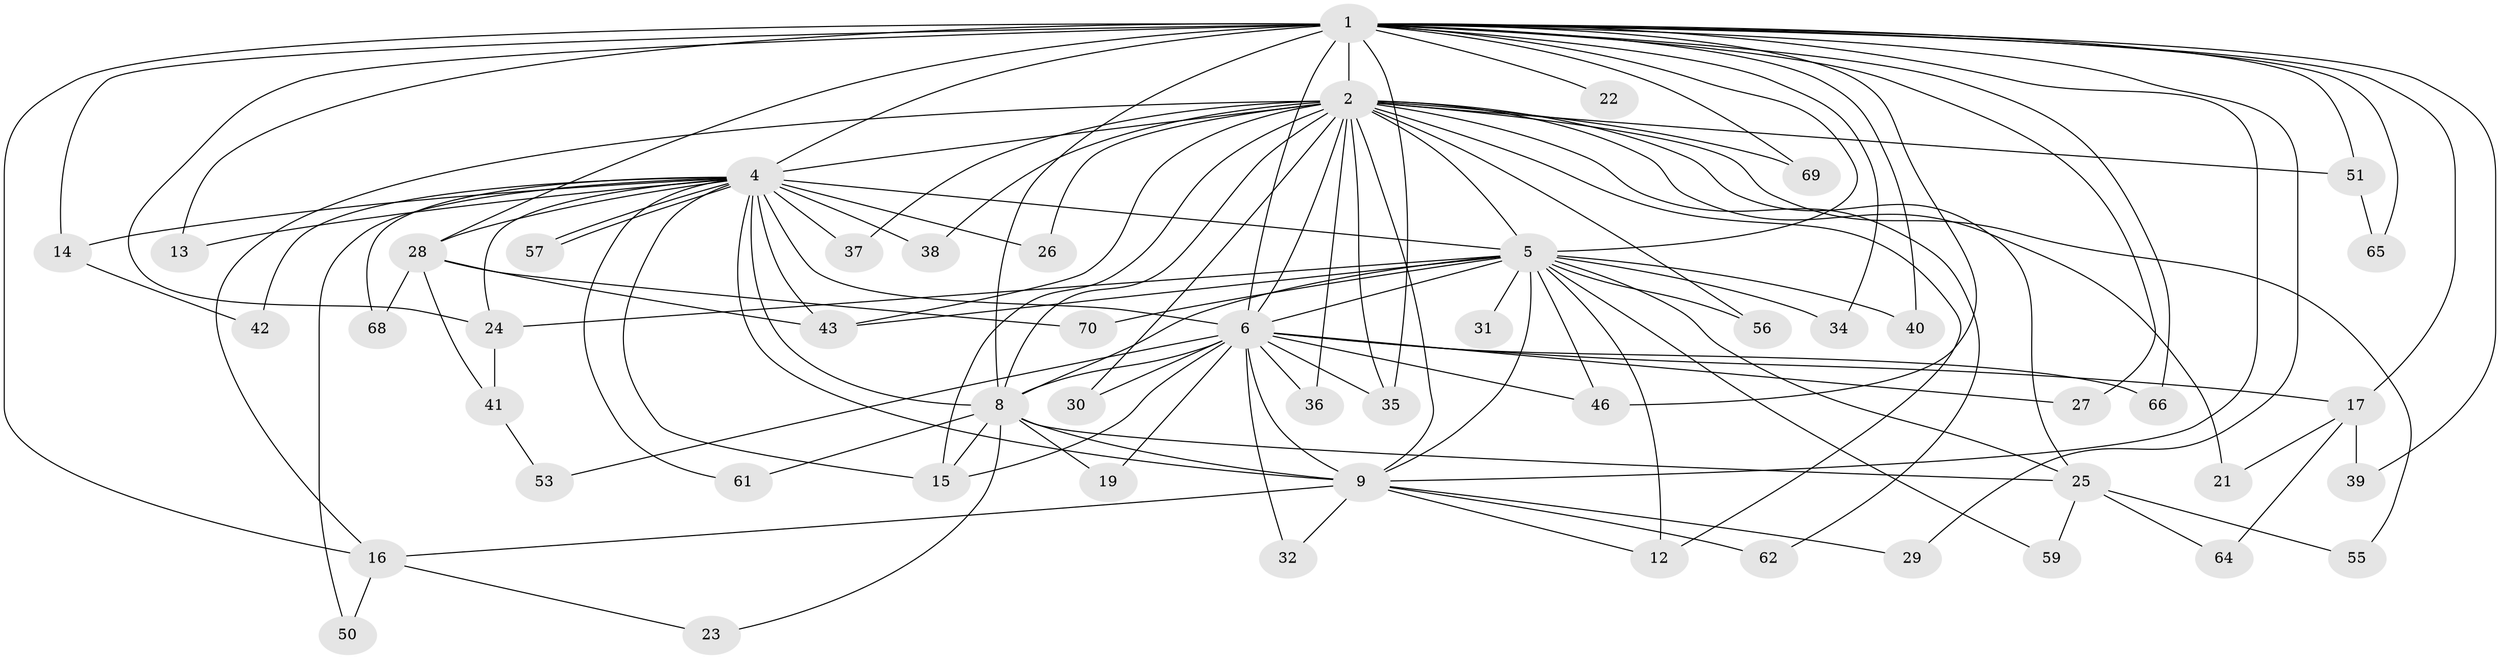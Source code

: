 // Generated by graph-tools (version 1.1) at 2025/51/02/27/25 19:51:45]
// undirected, 52 vertices, 119 edges
graph export_dot {
graph [start="1"]
  node [color=gray90,style=filled];
  1 [super="+3"];
  2 [super="+63"];
  4 [super="+7"];
  5 [super="+11"];
  6 [super="+10"];
  8 [super="+52"];
  9 [super="+33"];
  12 [super="+67"];
  13;
  14 [super="+18"];
  15 [super="+48"];
  16 [super="+20"];
  17 [super="+44"];
  19;
  21;
  22;
  23;
  24 [super="+47"];
  25 [super="+45"];
  26;
  27;
  28 [super="+54"];
  29;
  30;
  31;
  32;
  34;
  35 [super="+60"];
  36;
  37;
  38;
  39;
  40;
  41;
  42;
  43 [super="+58"];
  46 [super="+49"];
  50;
  51;
  53;
  55;
  56;
  57;
  59;
  61;
  62;
  64;
  65;
  66;
  68;
  69;
  70;
  1 -- 2 [weight=2];
  1 -- 4 [weight=4];
  1 -- 5 [weight=2];
  1 -- 6 [weight=4];
  1 -- 8 [weight=2];
  1 -- 9 [weight=2];
  1 -- 13;
  1 -- 27;
  1 -- 28;
  1 -- 34;
  1 -- 40;
  1 -- 51;
  1 -- 66;
  1 -- 65;
  1 -- 69;
  1 -- 14 [weight=2];
  1 -- 17;
  1 -- 22;
  1 -- 29;
  1 -- 35;
  1 -- 39;
  1 -- 46;
  1 -- 16;
  1 -- 24;
  2 -- 4 [weight=2];
  2 -- 5;
  2 -- 6 [weight=2];
  2 -- 8;
  2 -- 9;
  2 -- 12;
  2 -- 16;
  2 -- 21;
  2 -- 25;
  2 -- 26;
  2 -- 30;
  2 -- 36;
  2 -- 37;
  2 -- 38;
  2 -- 43;
  2 -- 51;
  2 -- 55;
  2 -- 56;
  2 -- 62;
  2 -- 69;
  2 -- 35;
  2 -- 15;
  4 -- 5 [weight=2];
  4 -- 6 [weight=4];
  4 -- 8 [weight=2];
  4 -- 9 [weight=2];
  4 -- 13;
  4 -- 14;
  4 -- 15;
  4 -- 24;
  4 -- 28;
  4 -- 37;
  4 -- 38;
  4 -- 42;
  4 -- 43;
  4 -- 50;
  4 -- 57;
  4 -- 57;
  4 -- 61;
  4 -- 68;
  4 -- 26;
  5 -- 6 [weight=2];
  5 -- 8;
  5 -- 9 [weight=2];
  5 -- 12;
  5 -- 31 [weight=2];
  5 -- 34;
  5 -- 40;
  5 -- 59;
  5 -- 70;
  5 -- 24;
  5 -- 56;
  5 -- 25;
  5 -- 43;
  5 -- 46;
  6 -- 8 [weight=2];
  6 -- 9 [weight=2];
  6 -- 15;
  6 -- 17 [weight=2];
  6 -- 27;
  6 -- 30;
  6 -- 36;
  6 -- 46;
  6 -- 53;
  6 -- 66;
  6 -- 32;
  6 -- 35;
  6 -- 19;
  8 -- 9 [weight=2];
  8 -- 19;
  8 -- 23;
  8 -- 25;
  8 -- 61;
  8 -- 15;
  9 -- 16;
  9 -- 29;
  9 -- 32;
  9 -- 62;
  9 -- 12;
  14 -- 42;
  16 -- 23;
  16 -- 50;
  17 -- 21;
  17 -- 39;
  17 -- 64;
  24 -- 41;
  25 -- 55;
  25 -- 59;
  25 -- 64;
  28 -- 41;
  28 -- 68;
  28 -- 70;
  28 -- 43;
  41 -- 53;
  51 -- 65;
}

